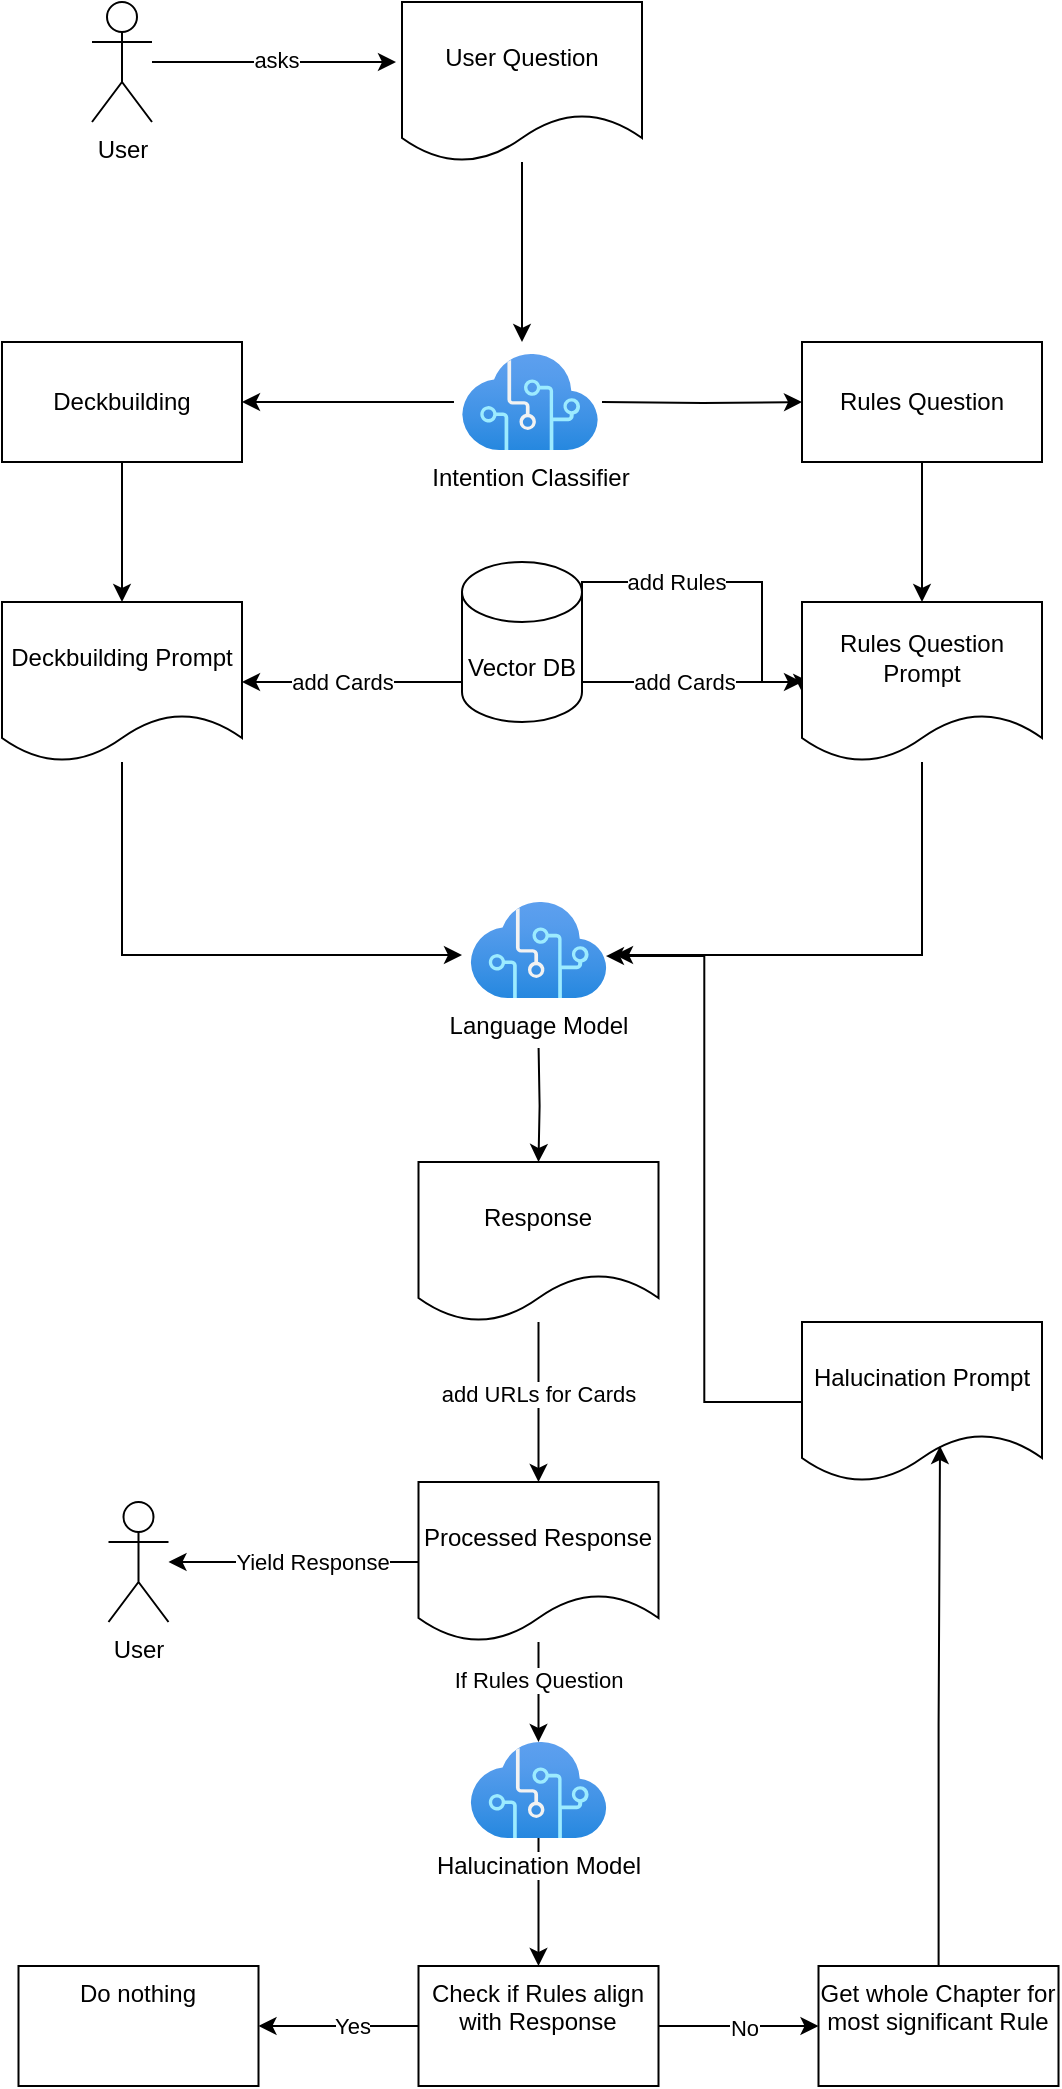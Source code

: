 <mxfile version="22.1.16" type="device">
  <diagram name="Page-1" id="fytHRE2vKhSKZ4IzdHz6">
    <mxGraphModel dx="1434" dy="738" grid="1" gridSize="10" guides="1" tooltips="1" connect="1" arrows="1" fold="1" page="1" pageScale="1" pageWidth="850" pageHeight="1100" math="0" shadow="0">
      <root>
        <mxCell id="0" />
        <mxCell id="1" parent="0" />
        <mxCell id="9gXILwcntKetTa_IWpgi-3" value="" style="edgeStyle=orthogonalEdgeStyle;rounded=0;orthogonalLoop=1;jettySize=auto;html=1;" edge="1" parent="1" source="9gXILwcntKetTa_IWpgi-1">
          <mxGeometry relative="1" as="geometry">
            <mxPoint x="330" y="270" as="targetPoint" />
          </mxGeometry>
        </mxCell>
        <mxCell id="9gXILwcntKetTa_IWpgi-1" value="User Question" style="shape=document;whiteSpace=wrap;html=1;boundedLbl=1;" vertex="1" parent="1">
          <mxGeometry x="270" y="100" width="120" height="80" as="geometry" />
        </mxCell>
        <mxCell id="9gXILwcntKetTa_IWpgi-5" value="" style="edgeStyle=orthogonalEdgeStyle;rounded=0;orthogonalLoop=1;jettySize=auto;html=1;" edge="1" parent="1" target="9gXILwcntKetTa_IWpgi-4">
          <mxGeometry relative="1" as="geometry">
            <mxPoint x="370" y="300" as="sourcePoint" />
          </mxGeometry>
        </mxCell>
        <mxCell id="9gXILwcntKetTa_IWpgi-7" value="" style="edgeStyle=orthogonalEdgeStyle;rounded=0;orthogonalLoop=1;jettySize=auto;html=1;exitX=-0.059;exitY=0.5;exitDx=0;exitDy=0;exitPerimeter=0;" edge="1" parent="1" source="9gXILwcntKetTa_IWpgi-46" target="9gXILwcntKetTa_IWpgi-6">
          <mxGeometry relative="1" as="geometry">
            <mxPoint x="270" y="300" as="sourcePoint" />
          </mxGeometry>
        </mxCell>
        <mxCell id="9gXILwcntKetTa_IWpgi-10" value="" style="edgeStyle=orthogonalEdgeStyle;rounded=0;orthogonalLoop=1;jettySize=auto;html=1;" edge="1" parent="1" source="9gXILwcntKetTa_IWpgi-4" target="9gXILwcntKetTa_IWpgi-9">
          <mxGeometry relative="1" as="geometry" />
        </mxCell>
        <mxCell id="9gXILwcntKetTa_IWpgi-4" value="Rules Question" style="whiteSpace=wrap;html=1;" vertex="1" parent="1">
          <mxGeometry x="470" y="270" width="120" height="60" as="geometry" />
        </mxCell>
        <mxCell id="9gXILwcntKetTa_IWpgi-16" value="" style="edgeStyle=orthogonalEdgeStyle;rounded=0;orthogonalLoop=1;jettySize=auto;html=1;" edge="1" parent="1" source="9gXILwcntKetTa_IWpgi-6" target="9gXILwcntKetTa_IWpgi-15">
          <mxGeometry relative="1" as="geometry" />
        </mxCell>
        <mxCell id="9gXILwcntKetTa_IWpgi-6" value="Deckbuilding" style="whiteSpace=wrap;html=1;" vertex="1" parent="1">
          <mxGeometry x="70" y="270" width="120" height="60" as="geometry" />
        </mxCell>
        <mxCell id="9gXILwcntKetTa_IWpgi-11" style="edgeStyle=orthogonalEdgeStyle;rounded=0;orthogonalLoop=1;jettySize=auto;html=1;entryX=0;entryY=0.5;entryDx=0;entryDy=0;" edge="1" parent="1">
          <mxGeometry relative="1" as="geometry">
            <mxPoint x="360" y="395" as="sourcePoint" />
            <mxPoint x="470" y="445" as="targetPoint" />
            <Array as="points">
              <mxPoint x="360" y="390" />
              <mxPoint x="450" y="390" />
              <mxPoint x="450" y="440" />
              <mxPoint x="470" y="440" />
            </Array>
          </mxGeometry>
        </mxCell>
        <mxCell id="9gXILwcntKetTa_IWpgi-12" value="add Rules" style="edgeLabel;html=1;align=center;verticalAlign=middle;resizable=0;points=[];" vertex="1" connectable="0" parent="9gXILwcntKetTa_IWpgi-11">
          <mxGeometry x="-0.014" y="2" relative="1" as="geometry">
            <mxPoint x="-32" y="2" as="offset" />
          </mxGeometry>
        </mxCell>
        <mxCell id="9gXILwcntKetTa_IWpgi-13" style="edgeStyle=orthogonalEdgeStyle;rounded=0;orthogonalLoop=1;jettySize=auto;html=1;exitX=1;exitY=0;exitDx=0;exitDy=52.5;exitPerimeter=0;entryX=0;entryY=0.5;entryDx=0;entryDy=0;" edge="1" parent="1" source="9gXILwcntKetTa_IWpgi-8" target="9gXILwcntKetTa_IWpgi-9">
          <mxGeometry relative="1" as="geometry">
            <Array as="points">
              <mxPoint x="360" y="440" />
            </Array>
          </mxGeometry>
        </mxCell>
        <mxCell id="9gXILwcntKetTa_IWpgi-14" value="add Cards" style="edgeLabel;html=1;align=center;verticalAlign=middle;resizable=0;points=[];" vertex="1" connectable="0" parent="9gXILwcntKetTa_IWpgi-13">
          <mxGeometry x="-0.114" y="1" relative="1" as="geometry">
            <mxPoint x="6" y="1" as="offset" />
          </mxGeometry>
        </mxCell>
        <mxCell id="9gXILwcntKetTa_IWpgi-17" style="edgeStyle=orthogonalEdgeStyle;rounded=0;orthogonalLoop=1;jettySize=auto;html=1;exitX=0;exitY=0;exitDx=0;exitDy=27.5;exitPerimeter=0;entryX=1;entryY=0.5;entryDx=0;entryDy=0;" edge="1" parent="1" source="9gXILwcntKetTa_IWpgi-8" target="9gXILwcntKetTa_IWpgi-15">
          <mxGeometry relative="1" as="geometry">
            <Array as="points">
              <mxPoint x="300" y="440" />
            </Array>
          </mxGeometry>
        </mxCell>
        <mxCell id="9gXILwcntKetTa_IWpgi-18" value="add Cards" style="edgeLabel;html=1;align=center;verticalAlign=middle;resizable=0;points=[];" vertex="1" connectable="0" parent="9gXILwcntKetTa_IWpgi-17">
          <mxGeometry x="-0.025" y="1" relative="1" as="geometry">
            <mxPoint x="-23" y="-1" as="offset" />
          </mxGeometry>
        </mxCell>
        <mxCell id="9gXILwcntKetTa_IWpgi-8" value="Vector DB" style="shape=cylinder3;whiteSpace=wrap;html=1;boundedLbl=1;backgroundOutline=1;size=15;" vertex="1" parent="1">
          <mxGeometry x="300" y="380" width="60" height="80" as="geometry" />
        </mxCell>
        <mxCell id="9gXILwcntKetTa_IWpgi-9" value="Rules Question Prompt" style="shape=document;whiteSpace=wrap;html=1;boundedLbl=1;" vertex="1" parent="1">
          <mxGeometry x="470" y="400" width="120" height="80" as="geometry" />
        </mxCell>
        <mxCell id="9gXILwcntKetTa_IWpgi-15" value="Deckbuilding Prompt" style="shape=document;whiteSpace=wrap;html=1;boundedLbl=1;" vertex="1" parent="1">
          <mxGeometry x="70" y="400" width="120" height="80" as="geometry" />
        </mxCell>
        <mxCell id="9gXILwcntKetTa_IWpgi-23" style="edgeStyle=orthogonalEdgeStyle;rounded=0;orthogonalLoop=1;jettySize=auto;html=1;entryX=0.5;entryY=0;entryDx=0;entryDy=0;" edge="1" parent="1" target="9gXILwcntKetTa_IWpgi-22">
          <mxGeometry relative="1" as="geometry">
            <mxPoint x="338.3" y="623" as="sourcePoint" />
          </mxGeometry>
        </mxCell>
        <mxCell id="9gXILwcntKetTa_IWpgi-20" style="edgeStyle=orthogonalEdgeStyle;rounded=0;orthogonalLoop=1;jettySize=auto;html=1;entryX=1;entryY=0.5;entryDx=0;entryDy=0;entryPerimeter=0;" edge="1" parent="1" source="9gXILwcntKetTa_IWpgi-9">
          <mxGeometry relative="1" as="geometry">
            <mxPoint x="376.5" y="576.5" as="targetPoint" />
            <Array as="points">
              <mxPoint x="530" y="577" />
            </Array>
          </mxGeometry>
        </mxCell>
        <mxCell id="9gXILwcntKetTa_IWpgi-21" style="edgeStyle=orthogonalEdgeStyle;rounded=0;orthogonalLoop=1;jettySize=auto;html=1;entryX=0;entryY=0.5;entryDx=0;entryDy=0;entryPerimeter=0;" edge="1" parent="1" source="9gXILwcntKetTa_IWpgi-15">
          <mxGeometry relative="1" as="geometry">
            <mxPoint x="300" y="576.5" as="targetPoint" />
            <Array as="points">
              <mxPoint x="130" y="577" />
            </Array>
          </mxGeometry>
        </mxCell>
        <mxCell id="9gXILwcntKetTa_IWpgi-27" value="" style="edgeStyle=orthogonalEdgeStyle;rounded=0;orthogonalLoop=1;jettySize=auto;html=1;" edge="1" parent="1" source="9gXILwcntKetTa_IWpgi-22" target="9gXILwcntKetTa_IWpgi-26">
          <mxGeometry relative="1" as="geometry" />
        </mxCell>
        <mxCell id="9gXILwcntKetTa_IWpgi-28" value="add URLs for Cards" style="edgeLabel;html=1;align=center;verticalAlign=middle;resizable=0;points=[];" vertex="1" connectable="0" parent="9gXILwcntKetTa_IWpgi-27">
          <mxGeometry x="-0.1" y="-1" relative="1" as="geometry">
            <mxPoint as="offset" />
          </mxGeometry>
        </mxCell>
        <mxCell id="9gXILwcntKetTa_IWpgi-22" value="Response" style="shape=document;whiteSpace=wrap;html=1;boundedLbl=1;" vertex="1" parent="1">
          <mxGeometry x="278.25" y="680" width="120" height="80" as="geometry" />
        </mxCell>
        <mxCell id="9gXILwcntKetTa_IWpgi-32" style="edgeStyle=orthogonalEdgeStyle;rounded=0;orthogonalLoop=1;jettySize=auto;html=1;" edge="1" parent="1" source="9gXILwcntKetTa_IWpgi-26" target="9gXILwcntKetTa_IWpgi-31">
          <mxGeometry relative="1" as="geometry" />
        </mxCell>
        <mxCell id="9gXILwcntKetTa_IWpgi-35" value="If Rules Question" style="edgeLabel;html=1;align=center;verticalAlign=middle;resizable=0;points=[];" vertex="1" connectable="0" parent="9gXILwcntKetTa_IWpgi-32">
          <mxGeometry x="-0.25" y="-1" relative="1" as="geometry">
            <mxPoint as="offset" />
          </mxGeometry>
        </mxCell>
        <mxCell id="9gXILwcntKetTa_IWpgi-48" value="" style="edgeStyle=orthogonalEdgeStyle;rounded=0;orthogonalLoop=1;jettySize=auto;html=1;" edge="1" parent="1" source="9gXILwcntKetTa_IWpgi-26" target="9gXILwcntKetTa_IWpgi-49">
          <mxGeometry relative="1" as="geometry">
            <mxPoint x="198.25" y="880" as="targetPoint" />
          </mxGeometry>
        </mxCell>
        <mxCell id="9gXILwcntKetTa_IWpgi-50" value="Yield Response" style="edgeLabel;html=1;align=center;verticalAlign=middle;resizable=0;points=[];" vertex="1" connectable="0" parent="9gXILwcntKetTa_IWpgi-48">
          <mxGeometry x="-0.323" relative="1" as="geometry">
            <mxPoint x="-11" as="offset" />
          </mxGeometry>
        </mxCell>
        <mxCell id="9gXILwcntKetTa_IWpgi-26" value="Processed Response" style="shape=document;whiteSpace=wrap;html=1;boundedLbl=1;" vertex="1" parent="1">
          <mxGeometry x="278.25" y="840" width="120" height="80" as="geometry" />
        </mxCell>
        <mxCell id="9gXILwcntKetTa_IWpgi-30" value="Language Model" style="image;aspect=fixed;html=1;points=[];align=center;fontSize=12;image=img/lib/azure2/ai_machine_learning/Cognitive_Services.svg;" vertex="1" parent="1">
          <mxGeometry x="304.25" y="550" width="68" height="48" as="geometry" />
        </mxCell>
        <mxCell id="9gXILwcntKetTa_IWpgi-37" value="" style="edgeStyle=orthogonalEdgeStyle;rounded=0;orthogonalLoop=1;jettySize=auto;html=1;" edge="1" parent="1" source="9gXILwcntKetTa_IWpgi-31" target="9gXILwcntKetTa_IWpgi-36">
          <mxGeometry relative="1" as="geometry" />
        </mxCell>
        <mxCell id="9gXILwcntKetTa_IWpgi-31" value="Halucination Model" style="image;aspect=fixed;html=1;points=[];align=center;fontSize=12;image=img/lib/azure2/ai_machine_learning/Cognitive_Services.svg;" vertex="1" parent="1">
          <mxGeometry x="304.25" y="970" width="68" height="48" as="geometry" />
        </mxCell>
        <mxCell id="9gXILwcntKetTa_IWpgi-39" value="" style="edgeStyle=orthogonalEdgeStyle;rounded=0;orthogonalLoop=1;jettySize=auto;html=1;" edge="1" parent="1" source="9gXILwcntKetTa_IWpgi-36" target="9gXILwcntKetTa_IWpgi-38">
          <mxGeometry relative="1" as="geometry" />
        </mxCell>
        <mxCell id="9gXILwcntKetTa_IWpgi-40" value="Yes" style="edgeLabel;html=1;align=center;verticalAlign=middle;resizable=0;points=[];" vertex="1" connectable="0" parent="9gXILwcntKetTa_IWpgi-39">
          <mxGeometry x="-0.144" relative="1" as="geometry">
            <mxPoint as="offset" />
          </mxGeometry>
        </mxCell>
        <mxCell id="9gXILwcntKetTa_IWpgi-42" value="" style="edgeStyle=orthogonalEdgeStyle;rounded=0;orthogonalLoop=1;jettySize=auto;html=1;" edge="1" parent="1" source="9gXILwcntKetTa_IWpgi-36" target="9gXILwcntKetTa_IWpgi-41">
          <mxGeometry relative="1" as="geometry" />
        </mxCell>
        <mxCell id="9gXILwcntKetTa_IWpgi-43" value="No" style="edgeLabel;html=1;align=center;verticalAlign=middle;resizable=0;points=[];" vertex="1" connectable="0" parent="9gXILwcntKetTa_IWpgi-42">
          <mxGeometry x="0.044" y="-1" relative="1" as="geometry">
            <mxPoint as="offset" />
          </mxGeometry>
        </mxCell>
        <mxCell id="9gXILwcntKetTa_IWpgi-36" value="Check if Rules align with Response" style="whiteSpace=wrap;html=1;verticalAlign=top;labelBackgroundColor=default;" vertex="1" parent="1">
          <mxGeometry x="278.25" y="1082" width="120" height="60" as="geometry" />
        </mxCell>
        <mxCell id="9gXILwcntKetTa_IWpgi-38" value="Do nothing" style="whiteSpace=wrap;html=1;verticalAlign=top;labelBackgroundColor=default;" vertex="1" parent="1">
          <mxGeometry x="78.25" y="1082" width="120" height="60" as="geometry" />
        </mxCell>
        <mxCell id="9gXILwcntKetTa_IWpgi-41" value="Get whole Chapter for most significant Rule" style="whiteSpace=wrap;html=1;verticalAlign=top;labelBackgroundColor=default;" vertex="1" parent="1">
          <mxGeometry x="478.25" y="1082" width="120" height="60" as="geometry" />
        </mxCell>
        <mxCell id="9gXILwcntKetTa_IWpgi-58" style="edgeStyle=orthogonalEdgeStyle;rounded=0;orthogonalLoop=1;jettySize=auto;html=1;entryX=0.996;entryY=0.563;entryDx=0;entryDy=0;entryPerimeter=0;" edge="1" parent="1" source="9gXILwcntKetTa_IWpgi-45" target="9gXILwcntKetTa_IWpgi-30">
          <mxGeometry relative="1" as="geometry">
            <mxPoint x="530" y="570" as="targetPoint" />
          </mxGeometry>
        </mxCell>
        <mxCell id="9gXILwcntKetTa_IWpgi-45" value="Halucination Prompt" style="shape=document;whiteSpace=wrap;html=1;boundedLbl=1;" vertex="1" parent="1">
          <mxGeometry x="470" y="760" width="120" height="80" as="geometry" />
        </mxCell>
        <mxCell id="9gXILwcntKetTa_IWpgi-46" value="Intention Classifier" style="image;aspect=fixed;html=1;points=[];align=center;fontSize=12;image=img/lib/azure2/ai_machine_learning/Cognitive_Services.svg;" vertex="1" parent="1">
          <mxGeometry x="300" y="276" width="68" height="48" as="geometry" />
        </mxCell>
        <mxCell id="9gXILwcntKetTa_IWpgi-49" value="User" style="shape=umlActor;verticalLabelPosition=bottom;verticalAlign=top;html=1;outlineConnect=0;" vertex="1" parent="1">
          <mxGeometry x="123.25" y="850" width="30" height="60" as="geometry" />
        </mxCell>
        <mxCell id="9gXILwcntKetTa_IWpgi-54" value="User" style="shape=umlActor;verticalLabelPosition=bottom;verticalAlign=top;html=1;outlineConnect=0;" vertex="1" parent="1">
          <mxGeometry x="115" y="100" width="30" height="60" as="geometry" />
        </mxCell>
        <mxCell id="9gXILwcntKetTa_IWpgi-55" style="edgeStyle=orthogonalEdgeStyle;rounded=0;orthogonalLoop=1;jettySize=auto;html=1;entryX=-0.025;entryY=0.375;entryDx=0;entryDy=0;entryPerimeter=0;" edge="1" parent="1" source="9gXILwcntKetTa_IWpgi-54" target="9gXILwcntKetTa_IWpgi-1">
          <mxGeometry relative="1" as="geometry" />
        </mxCell>
        <mxCell id="9gXILwcntKetTa_IWpgi-56" value="asks" style="edgeLabel;html=1;align=center;verticalAlign=middle;resizable=0;points=[];" vertex="1" connectable="0" parent="9gXILwcntKetTa_IWpgi-55">
          <mxGeometry x="0.016" y="1" relative="1" as="geometry">
            <mxPoint as="offset" />
          </mxGeometry>
        </mxCell>
        <mxCell id="9gXILwcntKetTa_IWpgi-57" style="edgeStyle=orthogonalEdgeStyle;rounded=0;orthogonalLoop=1;jettySize=auto;html=1;entryX=0.575;entryY=0.775;entryDx=0;entryDy=0;entryPerimeter=0;" edge="1" parent="1" source="9gXILwcntKetTa_IWpgi-41" target="9gXILwcntKetTa_IWpgi-45">
          <mxGeometry relative="1" as="geometry" />
        </mxCell>
      </root>
    </mxGraphModel>
  </diagram>
</mxfile>
